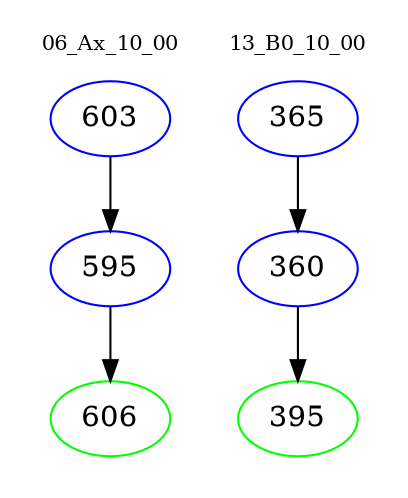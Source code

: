 digraph{
subgraph cluster_0 {
color = white
label = "06_Ax_10_00";
fontsize=10;
T0_603 [label="603", color="blue"]
T0_603 -> T0_595 [color="black"]
T0_595 [label="595", color="blue"]
T0_595 -> T0_606 [color="black"]
T0_606 [label="606", color="green"]
}
subgraph cluster_1 {
color = white
label = "13_B0_10_00";
fontsize=10;
T1_365 [label="365", color="blue"]
T1_365 -> T1_360 [color="black"]
T1_360 [label="360", color="blue"]
T1_360 -> T1_395 [color="black"]
T1_395 [label="395", color="green"]
}
}
